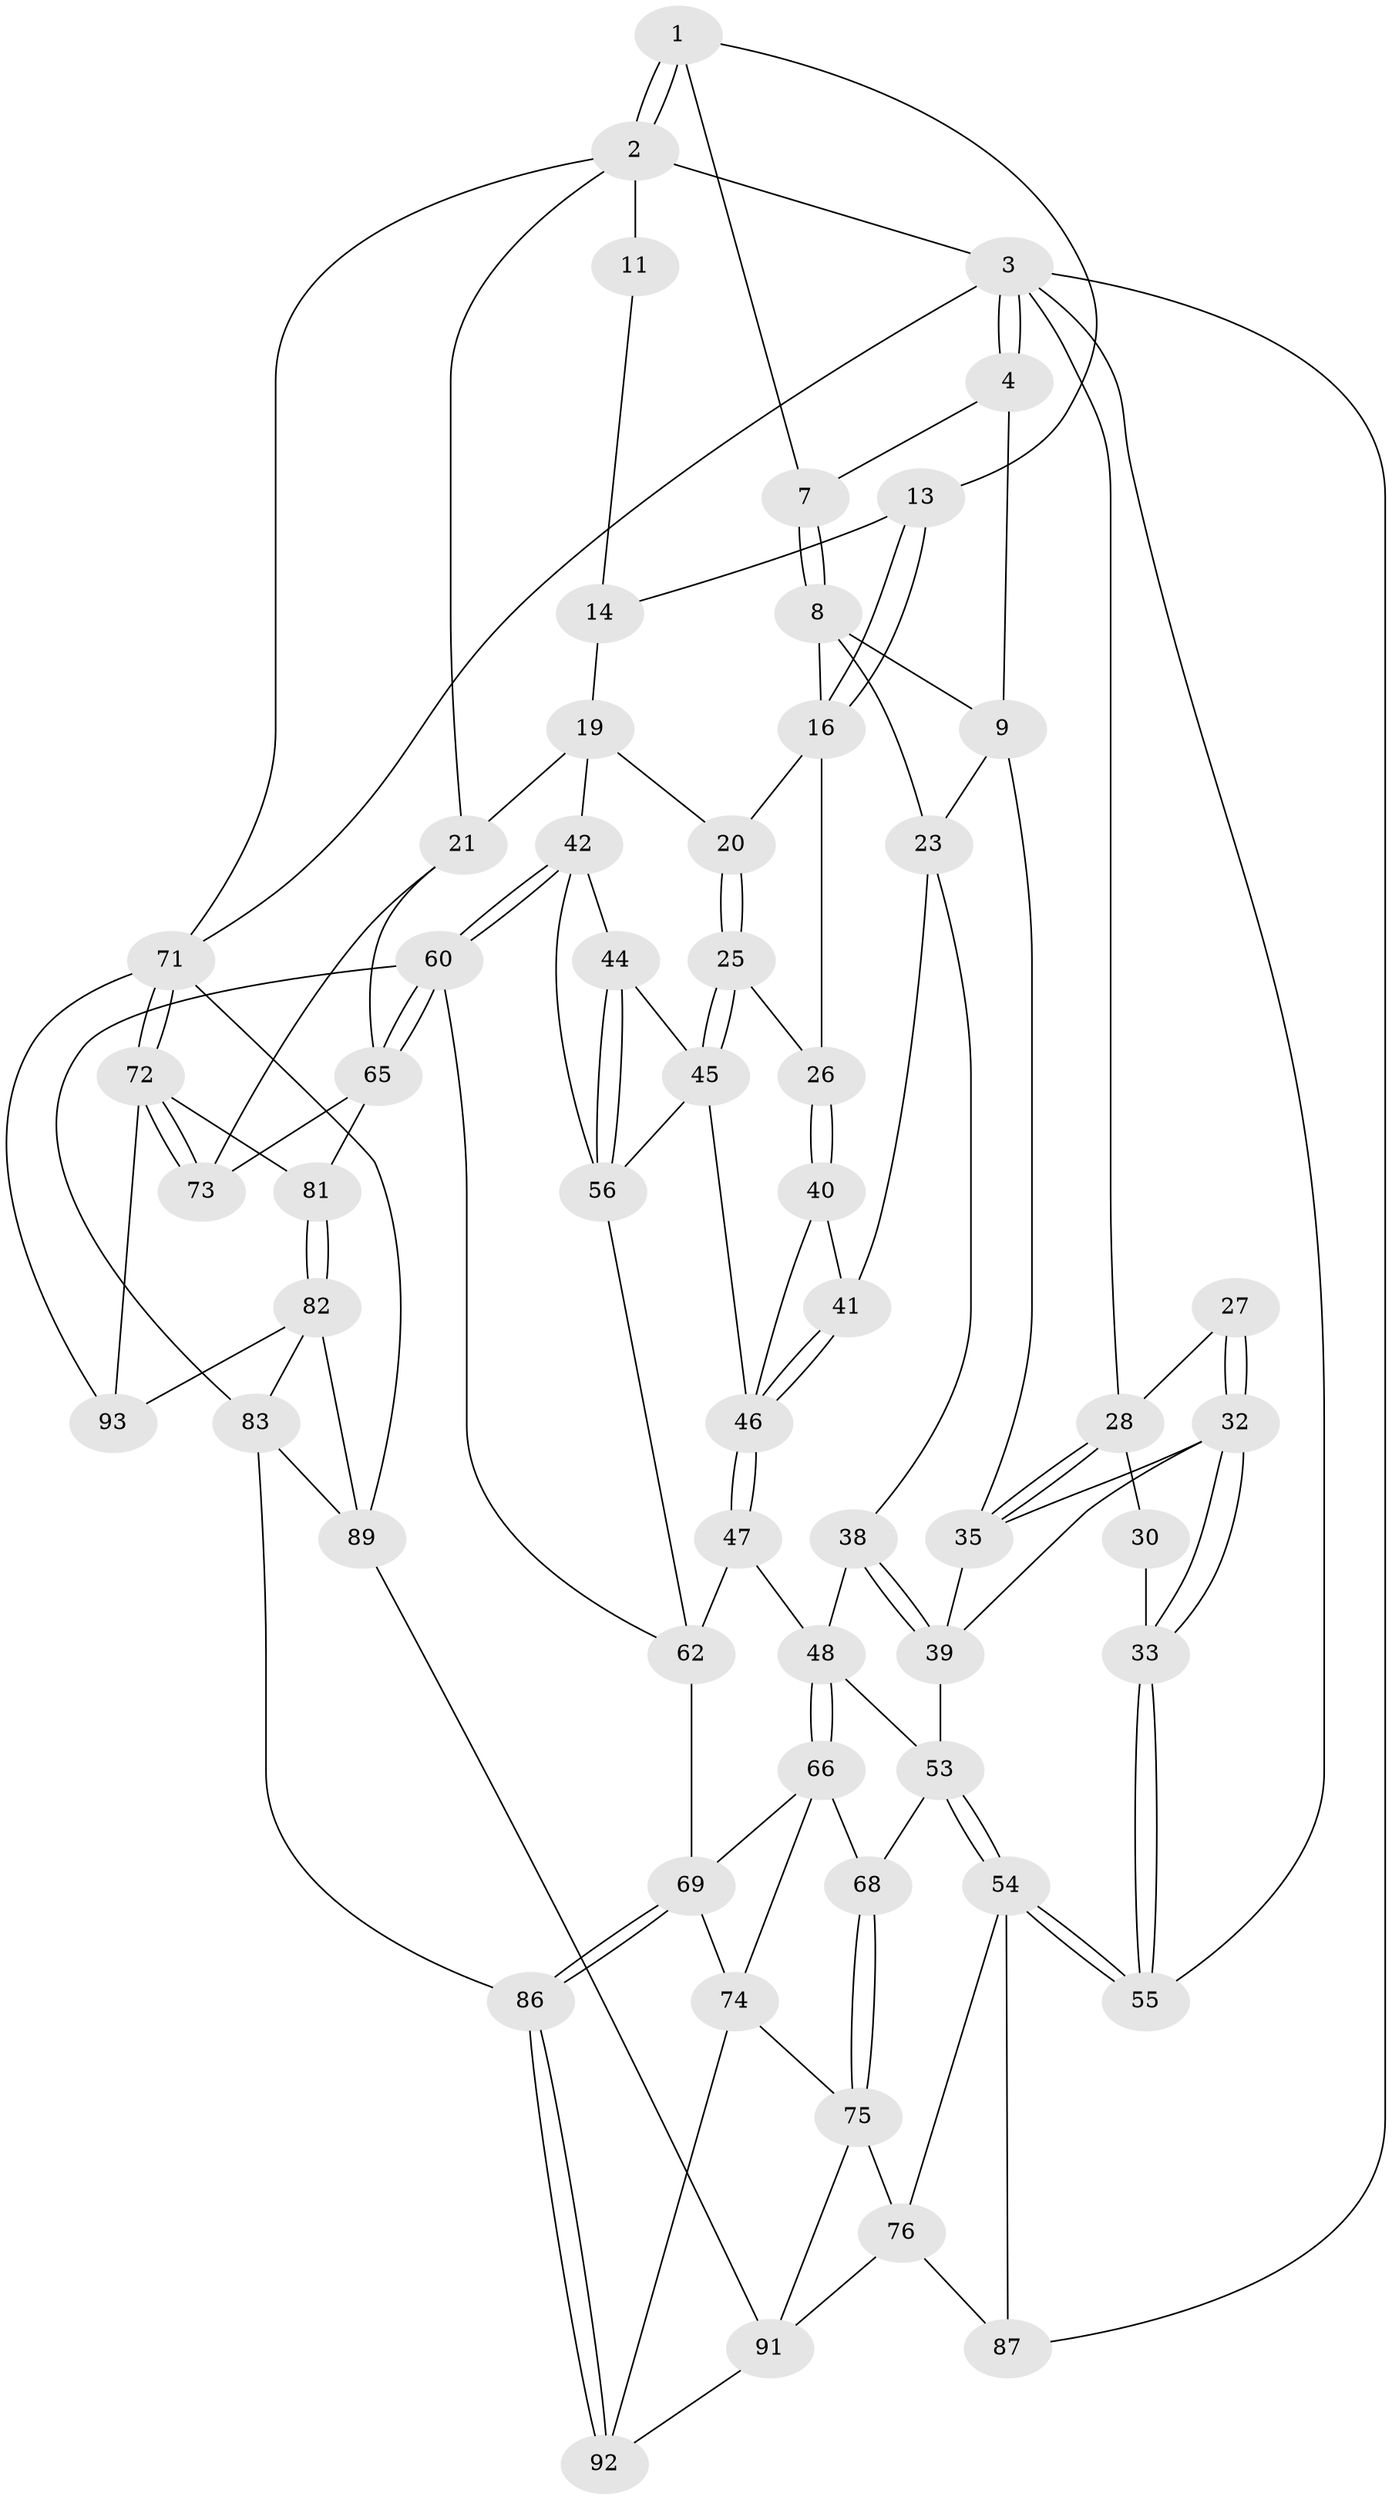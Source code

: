 // original degree distribution, {4: 0.20833333333333334, 6: 0.25, 3: 0.052083333333333336, 5: 0.4895833333333333}
// Generated by graph-tools (version 1.1) at 2025/42/03/06/25 10:42:30]
// undirected, 58 vertices, 130 edges
graph export_dot {
graph [start="1"]
  node [color=gray90,style=filled];
  1 [pos="+0.69963962680635+0",super="+6"];
  2 [pos="+1+0",super="+12"];
  3 [pos="+0+0",super="+57"];
  4 [pos="+0.09679886752306453+0",super="+5"];
  7 [pos="+0.4891507866446978+0.10379946729869684"];
  8 [pos="+0.45615169677992384+0.1567121154121929",super="+18"];
  9 [pos="+0.3290033624179137+0.175530781449563",super="+10"];
  11 [pos="+0.9432447711699742+0.0868603442960768"];
  13 [pos="+0.7046479997402609+0.03168686226616773"];
  14 [pos="+0.7454819222436154+0.05038408685967254",super="+15"];
  16 [pos="+0.7028055521422926+0.07119774377845765",super="+17"];
  19 [pos="+0.9302712438321796+0.2678031537980915",super="+22"];
  20 [pos="+0.8133781970743664+0.24178795594393912"];
  21 [pos="+1+0.39448458550480536",super="+64"];
  23 [pos="+0.4546530762947557+0.33914686035826286",super="+24"];
  25 [pos="+0.7092952812681275+0.34660728210456637"];
  26 [pos="+0.6592457532789749+0.3294883611231653"];
  27 [pos="+0.09053685022650719+0.2775239807000934"];
  28 [pos="+0.13676084709025074+0.2410357287751875",super="+29"];
  30 [pos="+0+0.06485590501767094",super="+31"];
  32 [pos="+0.05577200095803309+0.375147776641087",super="+37"];
  33 [pos="+0+0.42697699046500276",super="+34"];
  35 [pos="+0.23371302381998527+0.19943884262272868",super="+36"];
  38 [pos="+0.3539197636349617+0.42262272355089864"];
  39 [pos="+0.2541245219245041+0.3172559537618027",super="+50"];
  40 [pos="+0.6011064781791179+0.38399812037516895"];
  41 [pos="+0.4783649322064623+0.3503574057202346"];
  42 [pos="+0.9546346747948411+0.40995795184052025",super="+43"];
  44 [pos="+0.7363873387303531+0.3660147973785092"];
  45 [pos="+0.7173064760063739+0.35456498747507237",super="+51"];
  46 [pos="+0.5272493236500697+0.5447817008219749",super="+52"];
  47 [pos="+0.5242925658879652+0.5483331136517698"];
  48 [pos="+0.49100817691153253+0.5538583205979796",super="+49"];
  53 [pos="+0.1650691790368412+0.6017343621522911",super="+58"];
  54 [pos="+0.0054866578703862265+0.6371664812957331",super="+77"];
  55 [pos="+0+0.6264364076512089"];
  56 [pos="+0.7316122314645034+0.5415899614775745",super="+59"];
  60 [pos="+0.8062030436836256+0.6982357887940079",super="+61"];
  62 [pos="+0.7639655123940944+0.6996187360121564",super="+63"];
  65 [pos="+0.8228807855876549+0.6953912542162343",super="+80"];
  66 [pos="+0.4447230689634743+0.6422201947210305",super="+67"];
  68 [pos="+0.19926441911382145+0.6165246854637473"];
  69 [pos="+0.5735228284469543+0.8217822605533952",super="+70"];
  71 [pos="+1+1",super="+94"];
  72 [pos="+1+0.8056382136504168",super="+84"];
  73 [pos="+1+0.5717957515531698"];
  74 [pos="+0.3837941490456278+0.8425712603230484",super="+78"];
  75 [pos="+0.22166055276015306+0.8279236943240459",super="+79"];
  76 [pos="+0.1872938806969925+0.8497125584291136",super="+90"];
  81 [pos="+1+0.8025617360559443"];
  82 [pos="+0.9446871736112725+0.8523733079683847",super="+88"];
  83 [pos="+0.8029693098506148+0.7670643065573071",super="+85"];
  86 [pos="+0.5960524331788847+0.9097619240279953"];
  87 [pos="+0+1"];
  89 [pos="+0.8260414554727986+0.9767142848480925",super="+95"];
  91 [pos="+0.2943250013389396+1",super="+96"];
  92 [pos="+0.6096838209457084+1"];
  93 [pos="+0.9476214555290482+0.940961759052834"];
  1 -- 2;
  1 -- 2;
  1 -- 13;
  1 -- 7;
  2 -- 3;
  2 -- 71;
  2 -- 11;
  2 -- 21;
  3 -- 4;
  3 -- 4;
  3 -- 28;
  3 -- 87;
  3 -- 71;
  3 -- 55;
  4 -- 9;
  4 -- 7;
  7 -- 8;
  7 -- 8;
  8 -- 9;
  8 -- 16;
  8 -- 23;
  9 -- 35;
  9 -- 23;
  11 -- 14;
  13 -- 14;
  13 -- 16;
  13 -- 16;
  14 -- 19;
  16 -- 20;
  16 -- 26;
  19 -- 20;
  19 -- 42;
  19 -- 21;
  20 -- 25;
  20 -- 25;
  21 -- 65;
  21 -- 73;
  23 -- 41;
  23 -- 38;
  25 -- 26;
  25 -- 45;
  25 -- 45;
  26 -- 40;
  26 -- 40;
  27 -- 28;
  27 -- 32;
  27 -- 32;
  28 -- 35;
  28 -- 35;
  28 -- 30;
  30 -- 33 [weight=2];
  32 -- 33;
  32 -- 33;
  32 -- 35;
  32 -- 39;
  33 -- 55;
  33 -- 55;
  35 -- 39;
  38 -- 39;
  38 -- 39;
  38 -- 48;
  39 -- 53;
  40 -- 41;
  40 -- 46;
  41 -- 46;
  41 -- 46;
  42 -- 60;
  42 -- 60;
  42 -- 56;
  42 -- 44;
  44 -- 45;
  44 -- 56;
  44 -- 56;
  45 -- 56;
  45 -- 46;
  46 -- 47;
  46 -- 47;
  47 -- 48;
  47 -- 62;
  48 -- 66;
  48 -- 66;
  48 -- 53;
  53 -- 54;
  53 -- 54;
  53 -- 68;
  54 -- 55;
  54 -- 55;
  54 -- 76;
  54 -- 87;
  56 -- 62;
  60 -- 65;
  60 -- 65;
  60 -- 83;
  60 -- 62;
  62 -- 69;
  65 -- 73;
  65 -- 81;
  66 -- 68;
  66 -- 74;
  66 -- 69;
  68 -- 75;
  68 -- 75;
  69 -- 86;
  69 -- 86;
  69 -- 74;
  71 -- 72;
  71 -- 72;
  71 -- 93;
  71 -- 89;
  72 -- 73;
  72 -- 73;
  72 -- 81;
  72 -- 93;
  74 -- 75;
  74 -- 92;
  75 -- 76;
  75 -- 91;
  76 -- 91;
  76 -- 87;
  81 -- 82;
  81 -- 82;
  82 -- 83;
  82 -- 89;
  82 -- 93;
  83 -- 89;
  83 -- 86;
  86 -- 92;
  86 -- 92;
  89 -- 91;
  91 -- 92;
}
